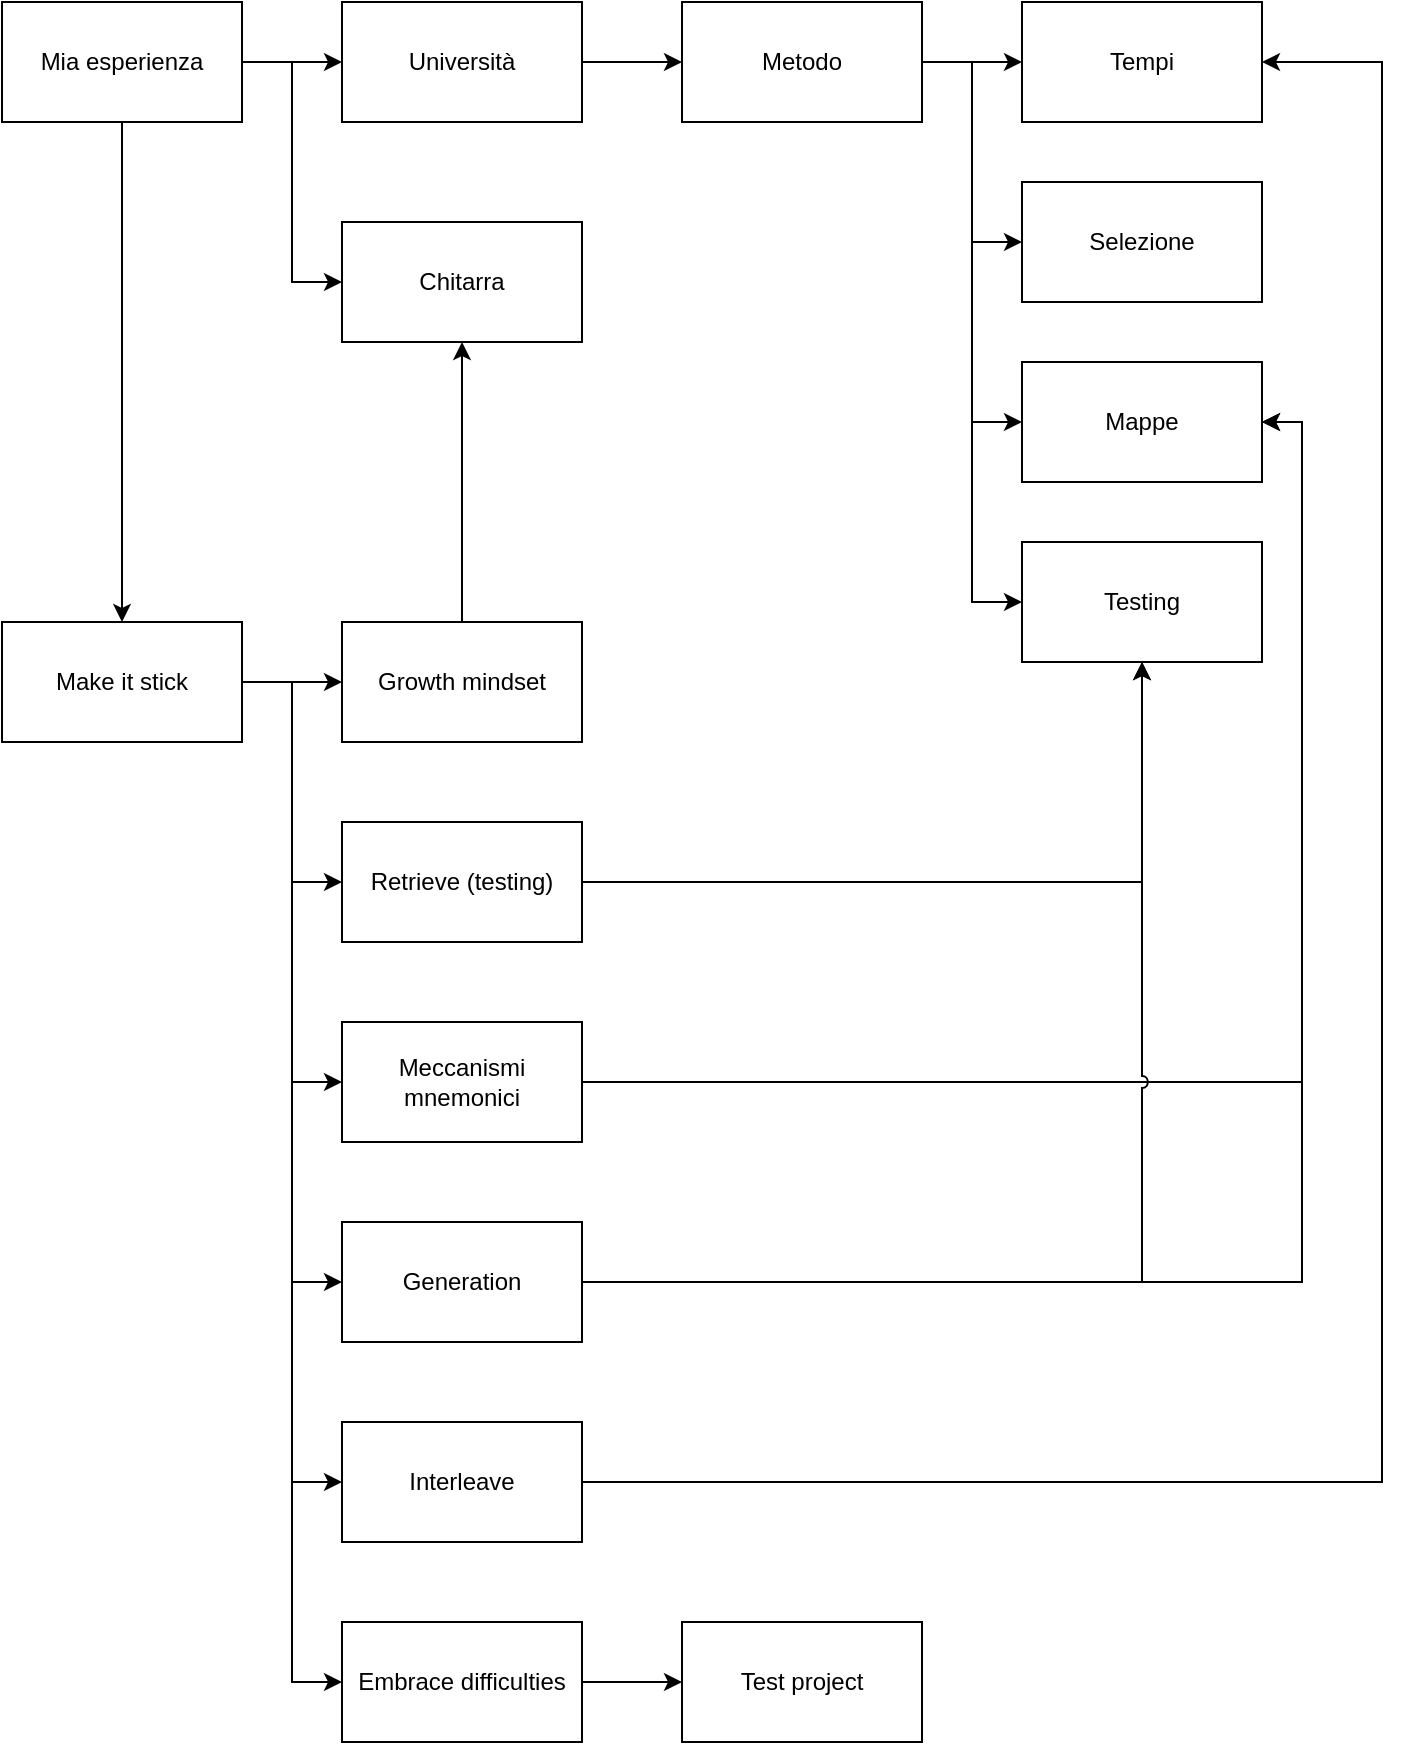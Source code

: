 <mxfile version="13.3.9" type="device"><diagram id="Clmni7MIU4YK5x6OW5Rd" name="Page-1"><mxGraphModel dx="904" dy="672" grid="1" gridSize="10" guides="1" tooltips="1" connect="1" arrows="1" fold="1" page="1" pageScale="1" pageWidth="827" pageHeight="1169" math="0" shadow="0"><root><mxCell id="0"/><mxCell id="1" parent="0"/><mxCell id="cFWtiMqnLkSSo7oJVpFr-3" style="edgeStyle=orthogonalEdgeStyle;rounded=0;orthogonalLoop=1;jettySize=auto;html=1;entryX=0;entryY=0.5;entryDx=0;entryDy=0;" edge="1" parent="1" source="cFWtiMqnLkSSo7oJVpFr-1" target="cFWtiMqnLkSSo7oJVpFr-2"><mxGeometry relative="1" as="geometry"/></mxCell><mxCell id="cFWtiMqnLkSSo7oJVpFr-1" value="Università" style="rounded=0;whiteSpace=wrap;html=1;" vertex="1" parent="1"><mxGeometry x="210" y="90" width="120" height="60" as="geometry"/></mxCell><mxCell id="cFWtiMqnLkSSo7oJVpFr-7" style="edgeStyle=orthogonalEdgeStyle;rounded=0;orthogonalLoop=1;jettySize=auto;html=1;entryX=0;entryY=0.5;entryDx=0;entryDy=0;" edge="1" parent="1" source="cFWtiMqnLkSSo7oJVpFr-2" target="cFWtiMqnLkSSo7oJVpFr-4"><mxGeometry relative="1" as="geometry"/></mxCell><mxCell id="cFWtiMqnLkSSo7oJVpFr-8" style="edgeStyle=orthogonalEdgeStyle;rounded=0;orthogonalLoop=1;jettySize=auto;html=1;entryX=0;entryY=0.5;entryDx=0;entryDy=0;" edge="1" parent="1" source="cFWtiMqnLkSSo7oJVpFr-2" target="cFWtiMqnLkSSo7oJVpFr-5"><mxGeometry relative="1" as="geometry"/></mxCell><mxCell id="cFWtiMqnLkSSo7oJVpFr-9" style="edgeStyle=orthogonalEdgeStyle;rounded=0;orthogonalLoop=1;jettySize=auto;html=1;entryX=0;entryY=0.5;entryDx=0;entryDy=0;" edge="1" parent="1" source="cFWtiMqnLkSSo7oJVpFr-2" target="cFWtiMqnLkSSo7oJVpFr-6"><mxGeometry relative="1" as="geometry"/></mxCell><mxCell id="cFWtiMqnLkSSo7oJVpFr-25" style="edgeStyle=orthogonalEdgeStyle;rounded=0;orthogonalLoop=1;jettySize=auto;html=1;entryX=0;entryY=0.5;entryDx=0;entryDy=0;" edge="1" parent="1" source="cFWtiMqnLkSSo7oJVpFr-2" target="cFWtiMqnLkSSo7oJVpFr-24"><mxGeometry relative="1" as="geometry"/></mxCell><mxCell id="cFWtiMqnLkSSo7oJVpFr-2" value="Metodo" style="rounded=0;whiteSpace=wrap;html=1;" vertex="1" parent="1"><mxGeometry x="380" y="90" width="120" height="60" as="geometry"/></mxCell><mxCell id="cFWtiMqnLkSSo7oJVpFr-4" value="Tempi" style="rounded=0;whiteSpace=wrap;html=1;" vertex="1" parent="1"><mxGeometry x="550" y="90" width="120" height="60" as="geometry"/></mxCell><mxCell id="cFWtiMqnLkSSo7oJVpFr-5" value="Selezione" style="rounded=0;whiteSpace=wrap;html=1;" vertex="1" parent="1"><mxGeometry x="550" y="180" width="120" height="60" as="geometry"/></mxCell><mxCell id="cFWtiMqnLkSSo7oJVpFr-6" value="Mappe" style="rounded=0;whiteSpace=wrap;html=1;" vertex="1" parent="1"><mxGeometry x="550" y="270" width="120" height="60" as="geometry"/></mxCell><mxCell id="cFWtiMqnLkSSo7oJVpFr-10" value="Chitarra" style="rounded=0;whiteSpace=wrap;html=1;" vertex="1" parent="1"><mxGeometry x="210" y="200" width="120" height="60" as="geometry"/></mxCell><mxCell id="cFWtiMqnLkSSo7oJVpFr-12" style="edgeStyle=orthogonalEdgeStyle;rounded=0;orthogonalLoop=1;jettySize=auto;html=1;entryX=0;entryY=0.5;entryDx=0;entryDy=0;" edge="1" parent="1" source="cFWtiMqnLkSSo7oJVpFr-11" target="cFWtiMqnLkSSo7oJVpFr-1"><mxGeometry relative="1" as="geometry"/></mxCell><mxCell id="cFWtiMqnLkSSo7oJVpFr-13" style="edgeStyle=orthogonalEdgeStyle;rounded=0;orthogonalLoop=1;jettySize=auto;html=1;entryX=0;entryY=0.5;entryDx=0;entryDy=0;" edge="1" parent="1" source="cFWtiMqnLkSSo7oJVpFr-11" target="cFWtiMqnLkSSo7oJVpFr-10"><mxGeometry relative="1" as="geometry"/></mxCell><mxCell id="cFWtiMqnLkSSo7oJVpFr-19" style="edgeStyle=orthogonalEdgeStyle;rounded=0;orthogonalLoop=1;jettySize=auto;html=1;" edge="1" parent="1" source="cFWtiMqnLkSSo7oJVpFr-11" target="cFWtiMqnLkSSo7oJVpFr-14"><mxGeometry relative="1" as="geometry"/></mxCell><mxCell id="cFWtiMqnLkSSo7oJVpFr-11" value="Mia esperienza" style="rounded=0;whiteSpace=wrap;html=1;" vertex="1" parent="1"><mxGeometry x="40" y="90" width="120" height="60" as="geometry"/></mxCell><mxCell id="cFWtiMqnLkSSo7oJVpFr-20" style="edgeStyle=orthogonalEdgeStyle;rounded=0;orthogonalLoop=1;jettySize=auto;html=1;" edge="1" parent="1" source="cFWtiMqnLkSSo7oJVpFr-14" target="cFWtiMqnLkSSo7oJVpFr-15"><mxGeometry relative="1" as="geometry"/></mxCell><mxCell id="cFWtiMqnLkSSo7oJVpFr-21" style="edgeStyle=orthogonalEdgeStyle;rounded=0;orthogonalLoop=1;jettySize=auto;html=1;entryX=0;entryY=0.5;entryDx=0;entryDy=0;" edge="1" parent="1" source="cFWtiMqnLkSSo7oJVpFr-14" target="cFWtiMqnLkSSo7oJVpFr-16"><mxGeometry relative="1" as="geometry"/></mxCell><mxCell id="cFWtiMqnLkSSo7oJVpFr-22" style="edgeStyle=orthogonalEdgeStyle;rounded=0;orthogonalLoop=1;jettySize=auto;html=1;entryX=0;entryY=0.5;entryDx=0;entryDy=0;" edge="1" parent="1" source="cFWtiMqnLkSSo7oJVpFr-14" target="cFWtiMqnLkSSo7oJVpFr-17"><mxGeometry relative="1" as="geometry"/></mxCell><mxCell id="cFWtiMqnLkSSo7oJVpFr-23" style="edgeStyle=orthogonalEdgeStyle;rounded=0;orthogonalLoop=1;jettySize=auto;html=1;entryX=0;entryY=0.5;entryDx=0;entryDy=0;" edge="1" parent="1" source="cFWtiMqnLkSSo7oJVpFr-14" target="cFWtiMqnLkSSo7oJVpFr-18"><mxGeometry relative="1" as="geometry"/></mxCell><mxCell id="cFWtiMqnLkSSo7oJVpFr-30" style="edgeStyle=orthogonalEdgeStyle;rounded=0;orthogonalLoop=1;jettySize=auto;html=1;entryX=0;entryY=0.5;entryDx=0;entryDy=0;" edge="1" parent="1" source="cFWtiMqnLkSSo7oJVpFr-14" target="cFWtiMqnLkSSo7oJVpFr-29"><mxGeometry relative="1" as="geometry"/></mxCell><mxCell id="cFWtiMqnLkSSo7oJVpFr-35" style="edgeStyle=orthogonalEdgeStyle;rounded=0;orthogonalLoop=1;jettySize=auto;html=1;entryX=0;entryY=0.5;entryDx=0;entryDy=0;" edge="1" parent="1" source="cFWtiMqnLkSSo7oJVpFr-14" target="cFWtiMqnLkSSo7oJVpFr-34"><mxGeometry relative="1" as="geometry"/></mxCell><mxCell id="cFWtiMqnLkSSo7oJVpFr-14" value="Make it stick" style="rounded=0;whiteSpace=wrap;html=1;" vertex="1" parent="1"><mxGeometry x="40" y="400" width="120" height="60" as="geometry"/></mxCell><mxCell id="cFWtiMqnLkSSo7oJVpFr-26" style="edgeStyle=orthogonalEdgeStyle;rounded=0;orthogonalLoop=1;jettySize=auto;html=1;entryX=0.5;entryY=1;entryDx=0;entryDy=0;" edge="1" parent="1" source="cFWtiMqnLkSSo7oJVpFr-15" target="cFWtiMqnLkSSo7oJVpFr-10"><mxGeometry relative="1" as="geometry"/></mxCell><mxCell id="cFWtiMqnLkSSo7oJVpFr-15" value="Growth mindset" style="rounded=0;whiteSpace=wrap;html=1;" vertex="1" parent="1"><mxGeometry x="210" y="400" width="120" height="60" as="geometry"/></mxCell><mxCell id="cFWtiMqnLkSSo7oJVpFr-27" style="edgeStyle=orthogonalEdgeStyle;rounded=0;orthogonalLoop=1;jettySize=auto;html=1;entryX=0.5;entryY=1;entryDx=0;entryDy=0;" edge="1" parent="1" source="cFWtiMqnLkSSo7oJVpFr-16" target="cFWtiMqnLkSSo7oJVpFr-24"><mxGeometry relative="1" as="geometry"/></mxCell><mxCell id="cFWtiMqnLkSSo7oJVpFr-16" value="Retrieve (testing)" style="rounded=0;whiteSpace=wrap;html=1;" vertex="1" parent="1"><mxGeometry x="210" y="500" width="120" height="60" as="geometry"/></mxCell><mxCell id="cFWtiMqnLkSSo7oJVpFr-28" style="edgeStyle=orthogonalEdgeStyle;rounded=0;orthogonalLoop=1;jettySize=auto;html=1;entryX=1;entryY=0.5;entryDx=0;entryDy=0;exitX=1;exitY=0.5;exitDx=0;exitDy=0;" edge="1" parent="1" source="cFWtiMqnLkSSo7oJVpFr-17" target="cFWtiMqnLkSSo7oJVpFr-4"><mxGeometry relative="1" as="geometry"><Array as="points"><mxPoint x="730" y="830"/><mxPoint x="730" y="120"/></Array></mxGeometry></mxCell><mxCell id="cFWtiMqnLkSSo7oJVpFr-17" value="Interleave" style="rounded=0;whiteSpace=wrap;html=1;" vertex="1" parent="1"><mxGeometry x="210" y="800" width="120" height="60" as="geometry"/></mxCell><mxCell id="cFWtiMqnLkSSo7oJVpFr-33" style="edgeStyle=orthogonalEdgeStyle;rounded=0;orthogonalLoop=1;jettySize=auto;html=1;entryX=0;entryY=0.5;entryDx=0;entryDy=0;" edge="1" parent="1" source="cFWtiMqnLkSSo7oJVpFr-18" target="cFWtiMqnLkSSo7oJVpFr-32"><mxGeometry relative="1" as="geometry"/></mxCell><mxCell id="cFWtiMqnLkSSo7oJVpFr-18" value="Embrace difficulties" style="rounded=0;whiteSpace=wrap;html=1;" vertex="1" parent="1"><mxGeometry x="210" y="900" width="120" height="60" as="geometry"/></mxCell><mxCell id="cFWtiMqnLkSSo7oJVpFr-24" value="Testing" style="rounded=0;whiteSpace=wrap;html=1;" vertex="1" parent="1"><mxGeometry x="550" y="360" width="120" height="60" as="geometry"/></mxCell><mxCell id="cFWtiMqnLkSSo7oJVpFr-31" style="edgeStyle=orthogonalEdgeStyle;rounded=0;orthogonalLoop=1;jettySize=auto;html=1;entryX=1;entryY=0.5;entryDx=0;entryDy=0;" edge="1" parent="1" source="cFWtiMqnLkSSo7oJVpFr-29" target="cFWtiMqnLkSSo7oJVpFr-6"><mxGeometry relative="1" as="geometry"/></mxCell><mxCell id="cFWtiMqnLkSSo7oJVpFr-29" value="Meccanismi mnemonici" style="rounded=0;whiteSpace=wrap;html=1;" vertex="1" parent="1"><mxGeometry x="210" y="600" width="120" height="60" as="geometry"/></mxCell><mxCell id="cFWtiMqnLkSSo7oJVpFr-32" value="Test project" style="rounded=0;whiteSpace=wrap;html=1;" vertex="1" parent="1"><mxGeometry x="380" y="900" width="120" height="60" as="geometry"/></mxCell><mxCell id="cFWtiMqnLkSSo7oJVpFr-36" style="edgeStyle=orthogonalEdgeStyle;rounded=0;orthogonalLoop=1;jettySize=auto;html=1;entryX=1;entryY=0.5;entryDx=0;entryDy=0;" edge="1" parent="1" source="cFWtiMqnLkSSo7oJVpFr-34" target="cFWtiMqnLkSSo7oJVpFr-6"><mxGeometry relative="1" as="geometry"><mxPoint x="690" y="600" as="targetPoint"/></mxGeometry></mxCell><mxCell id="cFWtiMqnLkSSo7oJVpFr-37" style="edgeStyle=orthogonalEdgeStyle;rounded=0;orthogonalLoop=1;jettySize=auto;html=1;entryX=0.5;entryY=1;entryDx=0;entryDy=0;jumpStyle=arc;" edge="1" parent="1" source="cFWtiMqnLkSSo7oJVpFr-34" target="cFWtiMqnLkSSo7oJVpFr-24"><mxGeometry relative="1" as="geometry"/></mxCell><mxCell id="cFWtiMqnLkSSo7oJVpFr-34" value="Generation" style="rounded=0;whiteSpace=wrap;html=1;" vertex="1" parent="1"><mxGeometry x="210" y="700" width="120" height="60" as="geometry"/></mxCell></root></mxGraphModel></diagram></mxfile>